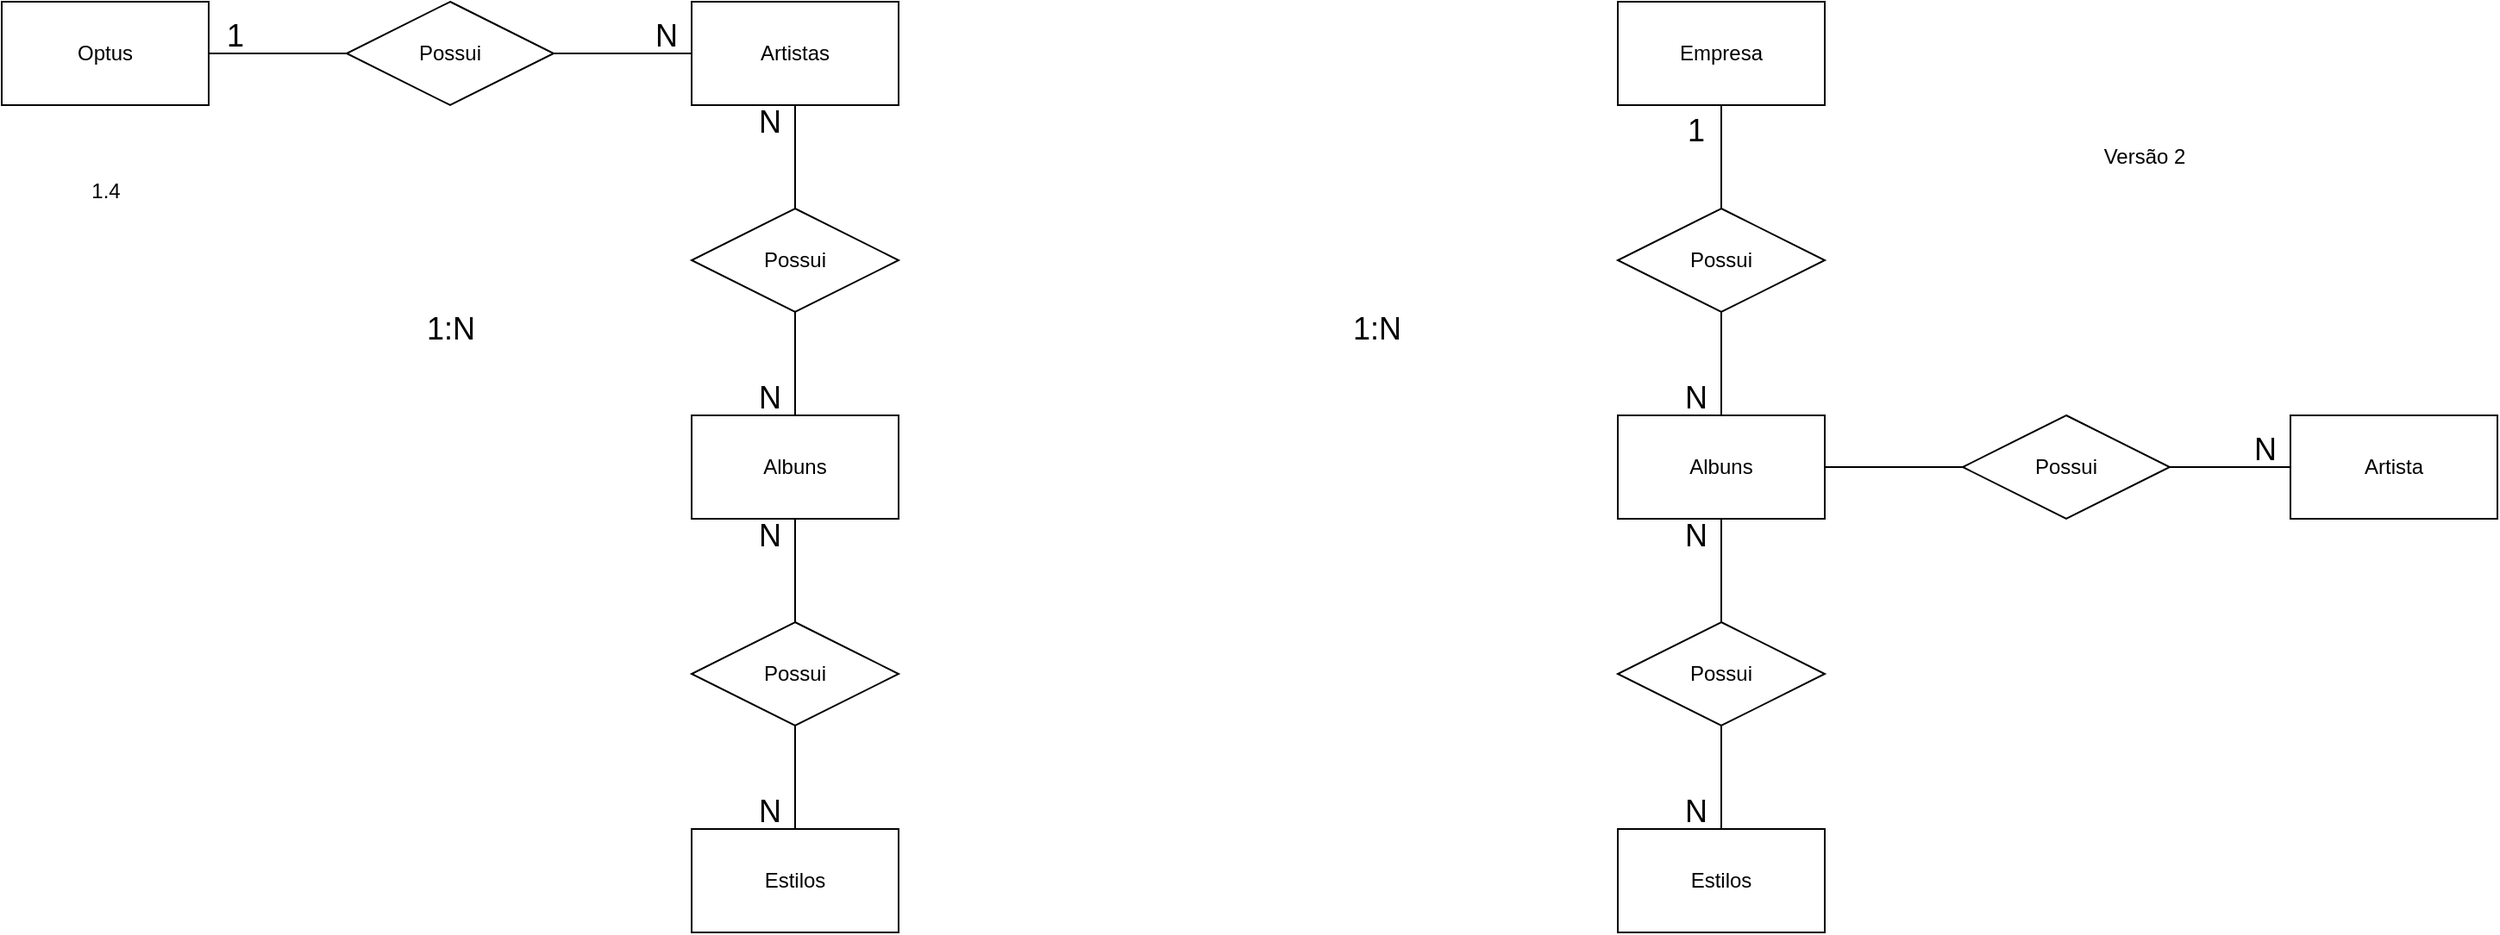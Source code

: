 <mxfile version="14.6.13" type="device" pages="2"><diagram id="aoxY6T6v7FClo7zHJSgd" name="Conceitual"><mxGraphModel dx="1420" dy="-1515" grid="1" gridSize="10" guides="1" tooltips="1" connect="1" arrows="1" fold="1" page="1" pageScale="1" pageWidth="827" pageHeight="1169" math="0" shadow="0"><root><mxCell id="0"/><mxCell id="1" parent="0"/><mxCell id="Dsx1kpZIKmAoNmwC4SKs-46" value="1.4" style="text;html=1;align=center;verticalAlign=middle;resizable=0;points=[];autosize=1;strokeColor=none;" parent="1" vertex="1"><mxGeometry x="125" y="2460" width="30" height="20" as="geometry"/></mxCell><mxCell id="4nUPHDzmGidjFFAOulfS-5" value="" style="edgeStyle=orthogonalEdgeStyle;rounded=0;orthogonalLoop=1;jettySize=auto;html=1;endArrow=none;endFill=0;" parent="1" source="4nUPHDzmGidjFFAOulfS-1" target="4nUPHDzmGidjFFAOulfS-3" edge="1"><mxGeometry relative="1" as="geometry"/></mxCell><mxCell id="4nUPHDzmGidjFFAOulfS-1" value="Optus" style="rounded=0;whiteSpace=wrap;html=1;" parent="1" vertex="1"><mxGeometry x="80" y="2360" width="120" height="60" as="geometry"/></mxCell><mxCell id="4nUPHDzmGidjFFAOulfS-6" value="" style="edgeStyle=orthogonalEdgeStyle;rounded=0;orthogonalLoop=1;jettySize=auto;html=1;endArrow=none;endFill=0;" parent="1" source="4nUPHDzmGidjFFAOulfS-3" target="4nUPHDzmGidjFFAOulfS-4" edge="1"><mxGeometry relative="1" as="geometry"/></mxCell><mxCell id="4nUPHDzmGidjFFAOulfS-3" value="Possui" style="shape=rhombus;perimeter=rhombusPerimeter;whiteSpace=wrap;html=1;align=center;" parent="1" vertex="1"><mxGeometry x="280" y="2360" width="120" height="60" as="geometry"/></mxCell><mxCell id="4nUPHDzmGidjFFAOulfS-4" value="Artistas" style="rounded=0;whiteSpace=wrap;html=1;" parent="1" vertex="1"><mxGeometry x="480" y="2360" width="120" height="60" as="geometry"/></mxCell><mxCell id="4nUPHDzmGidjFFAOulfS-9" value="" style="edgeStyle=orthogonalEdgeStyle;rounded=0;orthogonalLoop=1;jettySize=auto;html=1;endArrow=none;endFill=0;" parent="1" source="4nUPHDzmGidjFFAOulfS-7" target="4nUPHDzmGidjFFAOulfS-4" edge="1"><mxGeometry relative="1" as="geometry"/></mxCell><mxCell id="4nUPHDzmGidjFFAOulfS-10" value="" style="edgeStyle=orthogonalEdgeStyle;rounded=0;orthogonalLoop=1;jettySize=auto;html=1;endArrow=none;endFill=0;" parent="1" source="4nUPHDzmGidjFFAOulfS-7" target="4nUPHDzmGidjFFAOulfS-8" edge="1"><mxGeometry relative="1" as="geometry"/></mxCell><mxCell id="4nUPHDzmGidjFFAOulfS-7" value="Possui" style="shape=rhombus;perimeter=rhombusPerimeter;whiteSpace=wrap;html=1;align=center;" parent="1" vertex="1"><mxGeometry x="480" y="2480" width="120" height="60" as="geometry"/></mxCell><mxCell id="4nUPHDzmGidjFFAOulfS-8" value="Albuns" style="rounded=0;whiteSpace=wrap;html=1;" parent="1" vertex="1"><mxGeometry x="480" y="2600" width="120" height="60" as="geometry"/></mxCell><mxCell id="4nUPHDzmGidjFFAOulfS-14" value="" style="edgeStyle=orthogonalEdgeStyle;rounded=0;orthogonalLoop=1;jettySize=auto;html=1;endArrow=none;endFill=0;" parent="1" source="4nUPHDzmGidjFFAOulfS-11" target="4nUPHDzmGidjFFAOulfS-12" edge="1"><mxGeometry relative="1" as="geometry"/></mxCell><mxCell id="4nUPHDzmGidjFFAOulfS-11" value="Estilos" style="rounded=0;whiteSpace=wrap;html=1;" parent="1" vertex="1"><mxGeometry x="480" y="2840" width="120" height="60" as="geometry"/></mxCell><mxCell id="4nUPHDzmGidjFFAOulfS-13" value="" style="edgeStyle=orthogonalEdgeStyle;rounded=0;orthogonalLoop=1;jettySize=auto;html=1;endArrow=none;endFill=0;" parent="1" source="4nUPHDzmGidjFFAOulfS-12" target="4nUPHDzmGidjFFAOulfS-8" edge="1"><mxGeometry relative="1" as="geometry"/></mxCell><mxCell id="4nUPHDzmGidjFFAOulfS-12" value="Possui" style="shape=rhombus;perimeter=rhombusPerimeter;whiteSpace=wrap;html=1;align=center;" parent="1" vertex="1"><mxGeometry x="480" y="2720" width="120" height="60" as="geometry"/></mxCell><mxCell id="4nUPHDzmGidjFFAOulfS-16" value="&lt;font style=&quot;font-size: 18px&quot;&gt;1&lt;/font&gt;" style="text;html=1;align=center;verticalAlign=middle;resizable=0;points=[];autosize=1;strokeColor=none;" parent="1" vertex="1"><mxGeometry x="200" y="2370" width="30" height="20" as="geometry"/></mxCell><mxCell id="4nUPHDzmGidjFFAOulfS-17" value="&lt;font style=&quot;font-size: 18px&quot;&gt;N&lt;/font&gt;" style="text;html=1;align=center;verticalAlign=middle;resizable=0;points=[];autosize=1;strokeColor=none;" parent="1" vertex="1"><mxGeometry x="450" y="2370" width="30" height="20" as="geometry"/></mxCell><mxCell id="4nUPHDzmGidjFFAOulfS-18" value="&lt;font style=&quot;font-size: 18px&quot;&gt;N&lt;/font&gt;" style="text;html=1;align=center;verticalAlign=middle;resizable=0;points=[];autosize=1;strokeColor=none;" parent="1" vertex="1"><mxGeometry x="510" y="2420" width="30" height="20" as="geometry"/></mxCell><mxCell id="4nUPHDzmGidjFFAOulfS-19" value="&lt;font style=&quot;font-size: 18px&quot;&gt;N&lt;/font&gt;" style="text;html=1;align=center;verticalAlign=middle;resizable=0;points=[];autosize=1;strokeColor=none;" parent="1" vertex="1"><mxGeometry x="510" y="2580" width="30" height="20" as="geometry"/></mxCell><mxCell id="4nUPHDzmGidjFFAOulfS-20" value="&lt;font style=&quot;font-size: 18px&quot;&gt;N&lt;/font&gt;" style="text;html=1;align=center;verticalAlign=middle;resizable=0;points=[];autosize=1;strokeColor=none;" parent="1" vertex="1"><mxGeometry x="510" y="2820" width="30" height="20" as="geometry"/></mxCell><mxCell id="4nUPHDzmGidjFFAOulfS-21" value="&lt;font style=&quot;font-size: 18px&quot;&gt;1:N&lt;/font&gt;" style="text;html=1;align=center;verticalAlign=middle;resizable=0;points=[];autosize=1;strokeColor=none;" parent="1" vertex="1"><mxGeometry x="320" y="2540" width="40" height="20" as="geometry"/></mxCell><mxCell id="4nUPHDzmGidjFFAOulfS-22" value="&lt;font style=&quot;font-size: 18px&quot;&gt;N&lt;/font&gt;" style="text;html=1;align=center;verticalAlign=middle;resizable=0;points=[];autosize=1;strokeColor=none;" parent="1" vertex="1"><mxGeometry x="510" y="2660" width="30" height="20" as="geometry"/></mxCell><mxCell id="aPQQmklhQPPMeDaNALtT-6" value="Empresa" style="rounded=0;whiteSpace=wrap;html=1;" parent="1" vertex="1"><mxGeometry x="1017" y="2360" width="120" height="60" as="geometry"/></mxCell><mxCell id="aPQQmklhQPPMeDaNALtT-7" value="" style="edgeStyle=orthogonalEdgeStyle;rounded=0;orthogonalLoop=1;jettySize=auto;html=1;endArrow=none;endFill=0;" parent="1" source="aPQQmklhQPPMeDaNALtT-9" target="aPQQmklhQPPMeDaNALtT-6" edge="1"><mxGeometry relative="1" as="geometry"/></mxCell><mxCell id="aPQQmklhQPPMeDaNALtT-8" value="" style="edgeStyle=orthogonalEdgeStyle;rounded=0;orthogonalLoop=1;jettySize=auto;html=1;endArrow=none;endFill=0;" parent="1" source="aPQQmklhQPPMeDaNALtT-9" target="aPQQmklhQPPMeDaNALtT-10" edge="1"><mxGeometry relative="1" as="geometry"/></mxCell><mxCell id="aPQQmklhQPPMeDaNALtT-9" value="Possui" style="shape=rhombus;perimeter=rhombusPerimeter;whiteSpace=wrap;html=1;align=center;" parent="1" vertex="1"><mxGeometry x="1017" y="2480" width="120" height="60" as="geometry"/></mxCell><mxCell id="aPQQmklhQPPMeDaNALtT-26" value="" style="edgeStyle=orthogonalEdgeStyle;rounded=0;orthogonalLoop=1;jettySize=auto;html=1;endArrow=none;endFill=0;" parent="1" source="aPQQmklhQPPMeDaNALtT-10" target="aPQQmklhQPPMeDaNALtT-25" edge="1"><mxGeometry relative="1" as="geometry"/></mxCell><mxCell id="aPQQmklhQPPMeDaNALtT-10" value="Albuns" style="rounded=0;whiteSpace=wrap;html=1;" parent="1" vertex="1"><mxGeometry x="1017" y="2600" width="120" height="60" as="geometry"/></mxCell><mxCell id="aPQQmklhQPPMeDaNALtT-11" value="" style="edgeStyle=orthogonalEdgeStyle;rounded=0;orthogonalLoop=1;jettySize=auto;html=1;endArrow=none;endFill=0;" parent="1" source="aPQQmklhQPPMeDaNALtT-12" target="aPQQmklhQPPMeDaNALtT-14" edge="1"><mxGeometry relative="1" as="geometry"/></mxCell><mxCell id="aPQQmklhQPPMeDaNALtT-12" value="Estilos" style="rounded=0;whiteSpace=wrap;html=1;" parent="1" vertex="1"><mxGeometry x="1017" y="2840" width="120" height="60" as="geometry"/></mxCell><mxCell id="aPQQmklhQPPMeDaNALtT-13" value="" style="edgeStyle=orthogonalEdgeStyle;rounded=0;orthogonalLoop=1;jettySize=auto;html=1;endArrow=none;endFill=0;" parent="1" source="aPQQmklhQPPMeDaNALtT-14" target="aPQQmklhQPPMeDaNALtT-10" edge="1"><mxGeometry relative="1" as="geometry"/></mxCell><mxCell id="aPQQmklhQPPMeDaNALtT-14" value="Possui" style="shape=rhombus;perimeter=rhombusPerimeter;whiteSpace=wrap;html=1;align=center;" parent="1" vertex="1"><mxGeometry x="1017" y="2720" width="120" height="60" as="geometry"/></mxCell><mxCell id="aPQQmklhQPPMeDaNALtT-18" value="&lt;font style=&quot;font-size: 18px&quot;&gt;1&lt;/font&gt;" style="text;html=1;align=center;verticalAlign=middle;resizable=0;points=[];autosize=1;strokeColor=none;" parent="1" vertex="1"><mxGeometry x="1047" y="2425" width="30" height="20" as="geometry"/></mxCell><mxCell id="aPQQmklhQPPMeDaNALtT-19" value="&lt;font style=&quot;font-size: 18px&quot;&gt;N&lt;/font&gt;" style="text;html=1;align=center;verticalAlign=middle;resizable=0;points=[];autosize=1;strokeColor=none;" parent="1" vertex="1"><mxGeometry x="1047" y="2580" width="30" height="20" as="geometry"/></mxCell><mxCell id="aPQQmklhQPPMeDaNALtT-20" value="&lt;font style=&quot;font-size: 18px&quot;&gt;N&lt;/font&gt;" style="text;html=1;align=center;verticalAlign=middle;resizable=0;points=[];autosize=1;strokeColor=none;" parent="1" vertex="1"><mxGeometry x="1047" y="2820" width="30" height="20" as="geometry"/></mxCell><mxCell id="aPQQmklhQPPMeDaNALtT-21" value="&lt;font style=&quot;font-size: 18px&quot;&gt;1:N&lt;/font&gt;" style="text;html=1;align=center;verticalAlign=middle;resizable=0;points=[];autosize=1;strokeColor=none;" parent="1" vertex="1"><mxGeometry x="857" y="2540" width="40" height="20" as="geometry"/></mxCell><mxCell id="aPQQmklhQPPMeDaNALtT-22" value="&lt;font style=&quot;font-size: 18px&quot;&gt;N&lt;/font&gt;" style="text;html=1;align=center;verticalAlign=middle;resizable=0;points=[];autosize=1;strokeColor=none;" parent="1" vertex="1"><mxGeometry x="1047" y="2660" width="30" height="20" as="geometry"/></mxCell><mxCell id="aPQQmklhQPPMeDaNALtT-27" value="" style="edgeStyle=orthogonalEdgeStyle;rounded=0;orthogonalLoop=1;jettySize=auto;html=1;endArrow=none;endFill=0;" parent="1" source="aPQQmklhQPPMeDaNALtT-24" target="aPQQmklhQPPMeDaNALtT-25" edge="1"><mxGeometry relative="1" as="geometry"/></mxCell><mxCell id="aPQQmklhQPPMeDaNALtT-24" value="Artista" style="rounded=0;whiteSpace=wrap;html=1;" parent="1" vertex="1"><mxGeometry x="1407" y="2600" width="120" height="60" as="geometry"/></mxCell><mxCell id="aPQQmklhQPPMeDaNALtT-25" value="Possui" style="shape=rhombus;perimeter=rhombusPerimeter;whiteSpace=wrap;html=1;align=center;" parent="1" vertex="1"><mxGeometry x="1217" y="2600" width="120" height="60" as="geometry"/></mxCell><mxCell id="aPQQmklhQPPMeDaNALtT-28" value="&lt;font style=&quot;font-size: 18px&quot;&gt;N&lt;/font&gt;" style="text;html=1;align=center;verticalAlign=middle;resizable=0;points=[];autosize=1;strokeColor=none;" parent="1" vertex="1"><mxGeometry x="1377" y="2610" width="30" height="20" as="geometry"/></mxCell><mxCell id="aPQQmklhQPPMeDaNALtT-30" value="Versão 2" style="text;html=1;align=center;verticalAlign=middle;resizable=0;points=[];autosize=1;strokeColor=none;" parent="1" vertex="1"><mxGeometry x="1292" y="2440" width="60" height="20" as="geometry"/></mxCell></root></mxGraphModel></diagram><diagram id="x3O4G6FeQ5TYVTrxxD1Z" name="Lógico"><mxGraphModel dx="852" dy="1663" grid="1" gridSize="10" guides="1" tooltips="1" connect="1" arrows="1" fold="1" page="1" pageScale="1" pageWidth="827" pageHeight="1169" math="0" shadow="0"><root><mxCell id="DnKo9NMuYKY7SdcSMan_-0"/><mxCell id="DnKo9NMuYKY7SdcSMan_-1" parent="DnKo9NMuYKY7SdcSMan_-0"/><mxCell id="0cjSrXVE-SOrIVVgP5ks-0" value="Optus" style="shape=table;startSize=30;container=1;collapsible=1;childLayout=tableLayout;fixedRows=1;rowLines=0;fontStyle=1;align=center;resizeLast=1;" parent="DnKo9NMuYKY7SdcSMan_-1" vertex="1"><mxGeometry x="30" y="-1090" width="180" height="100" as="geometry"/></mxCell><mxCell id="0cjSrXVE-SOrIVVgP5ks-1" value="" style="shape=partialRectangle;collapsible=0;dropTarget=0;pointerEvents=0;fillColor=none;top=0;left=0;bottom=1;right=0;points=[[0,0.5],[1,0.5]];portConstraint=eastwest;" parent="0cjSrXVE-SOrIVVgP5ks-0" vertex="1"><mxGeometry y="30" width="180" height="30" as="geometry"/></mxCell><mxCell id="0cjSrXVE-SOrIVVgP5ks-2" value="PK" style="shape=partialRectangle;connectable=0;fillColor=none;top=0;left=0;bottom=0;right=0;fontStyle=1;overflow=hidden;" parent="0cjSrXVE-SOrIVVgP5ks-1" vertex="1"><mxGeometry width="30" height="30" as="geometry"/></mxCell><mxCell id="0cjSrXVE-SOrIVVgP5ks-3" value="IDoptus" style="shape=partialRectangle;connectable=0;fillColor=none;top=0;left=0;bottom=0;right=0;align=left;spacingLeft=6;fontStyle=5;overflow=hidden;" parent="0cjSrXVE-SOrIVVgP5ks-1" vertex="1"><mxGeometry x="30" width="150" height="30" as="geometry"/></mxCell><mxCell id="0cjSrXVE-SOrIVVgP5ks-4" value="" style="shape=partialRectangle;collapsible=0;dropTarget=0;pointerEvents=0;fillColor=none;top=0;left=0;bottom=0;right=0;points=[[0,0.5],[1,0.5]];portConstraint=eastwest;" parent="0cjSrXVE-SOrIVVgP5ks-0" vertex="1"><mxGeometry y="60" width="180" height="30" as="geometry"/></mxCell><mxCell id="0cjSrXVE-SOrIVVgP5ks-5" value="" style="shape=partialRectangle;connectable=0;fillColor=none;top=0;left=0;bottom=0;right=0;editable=1;overflow=hidden;" parent="0cjSrXVE-SOrIVVgP5ks-4" vertex="1"><mxGeometry width="30" height="30" as="geometry"/></mxCell><mxCell id="0cjSrXVE-SOrIVVgP5ks-6" value="Endereço" style="shape=partialRectangle;connectable=0;fillColor=none;top=0;left=0;bottom=0;right=0;align=left;spacingLeft=6;overflow=hidden;" parent="0cjSrXVE-SOrIVVgP5ks-4" vertex="1"><mxGeometry x="30" width="150" height="30" as="geometry"/></mxCell><mxCell id="lwDlQQAOZ3HhdT8Ph9wN-0" value="Artistas" style="shape=table;startSize=30;container=1;collapsible=1;childLayout=tableLayout;fixedRows=1;rowLines=0;fontStyle=1;align=center;resizeLast=1;" parent="DnKo9NMuYKY7SdcSMan_-1" vertex="1"><mxGeometry x="240" y="-1120" width="180" height="160" as="geometry"/></mxCell><mxCell id="lwDlQQAOZ3HhdT8Ph9wN-1" value="" style="shape=partialRectangle;collapsible=0;dropTarget=0;pointerEvents=0;fillColor=none;top=0;left=0;bottom=0;right=0;points=[[0,0.5],[1,0.5]];portConstraint=eastwest;" parent="lwDlQQAOZ3HhdT8Ph9wN-0" vertex="1"><mxGeometry y="30" width="180" height="30" as="geometry"/></mxCell><mxCell id="lwDlQQAOZ3HhdT8Ph9wN-2" value="PK" style="shape=partialRectangle;connectable=0;fillColor=none;top=0;left=0;bottom=0;right=0;fontStyle=1;overflow=hidden;" parent="lwDlQQAOZ3HhdT8Ph9wN-1" vertex="1"><mxGeometry width="60" height="30" as="geometry"/></mxCell><mxCell id="lwDlQQAOZ3HhdT8Ph9wN-3" value="IDartistas" style="shape=partialRectangle;connectable=0;fillColor=none;top=0;left=0;bottom=0;right=0;align=left;spacingLeft=6;fontStyle=5;overflow=hidden;" parent="lwDlQQAOZ3HhdT8Ph9wN-1" vertex="1"><mxGeometry x="60" width="120" height="30" as="geometry"/></mxCell><mxCell id="lwDlQQAOZ3HhdT8Ph9wN-4" value="" style="shape=partialRectangle;collapsible=0;dropTarget=0;pointerEvents=0;fillColor=none;top=0;left=0;bottom=1;right=0;points=[[0,0.5],[1,0.5]];portConstraint=eastwest;" parent="lwDlQQAOZ3HhdT8Ph9wN-0" vertex="1"><mxGeometry y="60" width="180" height="30" as="geometry"/></mxCell><mxCell id="lwDlQQAOZ3HhdT8Ph9wN-5" value="FK" style="shape=partialRectangle;connectable=0;fillColor=none;top=0;left=0;bottom=0;right=0;fontStyle=1;overflow=hidden;" parent="lwDlQQAOZ3HhdT8Ph9wN-4" vertex="1"><mxGeometry width="60" height="30" as="geometry"/></mxCell><mxCell id="lwDlQQAOZ3HhdT8Ph9wN-6" value="IDoptus" style="shape=partialRectangle;connectable=0;fillColor=none;top=0;left=0;bottom=0;right=0;align=left;spacingLeft=6;fontStyle=5;overflow=hidden;" parent="lwDlQQAOZ3HhdT8Ph9wN-4" vertex="1"><mxGeometry x="60" width="120" height="30" as="geometry"/></mxCell><mxCell id="7iAaHPpMUjTJkHqgtAfB-0" value="" style="shape=partialRectangle;collapsible=0;dropTarget=0;pointerEvents=0;fillColor=none;top=0;left=0;bottom=1;right=0;points=[[0,0.5],[1,0.5]];portConstraint=eastwest;" parent="lwDlQQAOZ3HhdT8Ph9wN-0" vertex="1"><mxGeometry y="90" width="180" height="30" as="geometry"/></mxCell><mxCell id="7iAaHPpMUjTJkHqgtAfB-1" value="FK" style="shape=partialRectangle;connectable=0;fillColor=none;top=0;left=0;bottom=0;right=0;fontStyle=1;overflow=hidden;" parent="7iAaHPpMUjTJkHqgtAfB-0" vertex="1"><mxGeometry width="60" height="30" as="geometry"/></mxCell><mxCell id="7iAaHPpMUjTJkHqgtAfB-2" value="IDalbuns" style="shape=partialRectangle;connectable=0;fillColor=none;top=0;left=0;bottom=0;right=0;align=left;spacingLeft=6;fontStyle=5;overflow=hidden;" parent="7iAaHPpMUjTJkHqgtAfB-0" vertex="1"><mxGeometry x="60" width="120" height="30" as="geometry"/></mxCell><mxCell id="lwDlQQAOZ3HhdT8Ph9wN-7" value="" style="shape=partialRectangle;collapsible=0;dropTarget=0;pointerEvents=0;fillColor=none;top=0;left=0;bottom=0;right=0;points=[[0,0.5],[1,0.5]];portConstraint=eastwest;" parent="lwDlQQAOZ3HhdT8Ph9wN-0" vertex="1"><mxGeometry y="120" width="180" height="30" as="geometry"/></mxCell><mxCell id="lwDlQQAOZ3HhdT8Ph9wN-8" value="" style="shape=partialRectangle;connectable=0;fillColor=none;top=0;left=0;bottom=0;right=0;editable=1;overflow=hidden;" parent="lwDlQQAOZ3HhdT8Ph9wN-7" vertex="1"><mxGeometry width="60" height="30" as="geometry"/></mxCell><mxCell id="lwDlQQAOZ3HhdT8Ph9wN-9" value="Nome dos artistas" style="shape=partialRectangle;connectable=0;fillColor=none;top=0;left=0;bottom=0;right=0;align=left;spacingLeft=6;overflow=hidden;" parent="lwDlQQAOZ3HhdT8Ph9wN-7" vertex="1"><mxGeometry x="60" width="120" height="30" as="geometry"/></mxCell><mxCell id="zh7ZfAMomdQVcAiVV8Gg-0" value="Albuns" style="shape=table;startSize=30;container=1;collapsible=1;childLayout=tableLayout;fixedRows=1;rowLines=0;fontStyle=1;align=center;resizeLast=1;" parent="DnKo9NMuYKY7SdcSMan_-1" vertex="1"><mxGeometry x="470" y="-1120" width="200" height="310" as="geometry"/></mxCell><mxCell id="zh7ZfAMomdQVcAiVV8Gg-1" value="" style="shape=partialRectangle;collapsible=0;dropTarget=0;pointerEvents=0;fillColor=none;top=0;left=0;bottom=0;right=0;points=[[0,0.5],[1,0.5]];portConstraint=eastwest;" parent="zh7ZfAMomdQVcAiVV8Gg-0" vertex="1"><mxGeometry y="30" width="200" height="30" as="geometry"/></mxCell><mxCell id="zh7ZfAMomdQVcAiVV8Gg-2" value="PK" style="shape=partialRectangle;connectable=0;fillColor=none;top=0;left=0;bottom=0;right=0;fontStyle=1;overflow=hidden;" parent="zh7ZfAMomdQVcAiVV8Gg-1" vertex="1"><mxGeometry width="60" height="30" as="geometry"/></mxCell><mxCell id="zh7ZfAMomdQVcAiVV8Gg-3" value="IDalbuns" style="shape=partialRectangle;connectable=0;fillColor=none;top=0;left=0;bottom=0;right=0;align=left;spacingLeft=6;fontStyle=5;overflow=hidden;" parent="zh7ZfAMomdQVcAiVV8Gg-1" vertex="1"><mxGeometry x="60" width="140" height="30" as="geometry"/></mxCell><mxCell id="zh7ZfAMomdQVcAiVV8Gg-4" value="" style="shape=partialRectangle;collapsible=0;dropTarget=0;pointerEvents=0;fillColor=none;top=0;left=0;bottom=1;right=0;points=[[0,0.5],[1,0.5]];portConstraint=eastwest;" parent="zh7ZfAMomdQVcAiVV8Gg-0" vertex="1"><mxGeometry y="60" width="200" height="30" as="geometry"/></mxCell><mxCell id="zh7ZfAMomdQVcAiVV8Gg-5" value="FK" style="shape=partialRectangle;connectable=0;fillColor=none;top=0;left=0;bottom=0;right=0;fontStyle=1;overflow=hidden;" parent="zh7ZfAMomdQVcAiVV8Gg-4" vertex="1"><mxGeometry width="60" height="30" as="geometry"/></mxCell><mxCell id="zh7ZfAMomdQVcAiVV8Gg-6" value="IDestilos" style="shape=partialRectangle;connectable=0;fillColor=none;top=0;left=0;bottom=0;right=0;align=left;spacingLeft=6;fontStyle=5;overflow=hidden;" parent="zh7ZfAMomdQVcAiVV8Gg-4" vertex="1"><mxGeometry x="60" width="140" height="30" as="geometry"/></mxCell><mxCell id="zh7ZfAMomdQVcAiVV8Gg-7" value="" style="shape=partialRectangle;collapsible=0;dropTarget=0;pointerEvents=0;fillColor=none;top=0;left=0;bottom=0;right=0;points=[[0,0.5],[1,0.5]];portConstraint=eastwest;" parent="zh7ZfAMomdQVcAiVV8Gg-0" vertex="1"><mxGeometry y="90" width="200" height="30" as="geometry"/></mxCell><mxCell id="zh7ZfAMomdQVcAiVV8Gg-8" value="" style="shape=partialRectangle;connectable=0;fillColor=none;top=0;left=0;bottom=0;right=0;editable=1;overflow=hidden;" parent="zh7ZfAMomdQVcAiVV8Gg-7" vertex="1"><mxGeometry width="60" height="30" as="geometry"/></mxCell><mxCell id="zh7ZfAMomdQVcAiVV8Gg-9" value="Titulo" style="shape=partialRectangle;connectable=0;fillColor=none;top=0;left=0;bottom=0;right=0;align=left;spacingLeft=6;overflow=hidden;" parent="zh7ZfAMomdQVcAiVV8Gg-7" vertex="1"><mxGeometry x="60" width="140" height="30" as="geometry"/></mxCell><mxCell id="zh7ZfAMomdQVcAiVV8Gg-10" value="" style="shape=partialRectangle;collapsible=0;dropTarget=0;pointerEvents=0;fillColor=none;top=0;left=0;bottom=0;right=0;points=[[0,0.5],[1,0.5]];portConstraint=eastwest;" parent="zh7ZfAMomdQVcAiVV8Gg-0" vertex="1"><mxGeometry y="120" width="200" height="30" as="geometry"/></mxCell><mxCell id="zh7ZfAMomdQVcAiVV8Gg-11" value="" style="shape=partialRectangle;connectable=0;fillColor=none;top=0;left=0;bottom=0;right=0;editable=1;overflow=hidden;" parent="zh7ZfAMomdQVcAiVV8Gg-10" vertex="1"><mxGeometry width="60" height="30" as="geometry"/></mxCell><mxCell id="zh7ZfAMomdQVcAiVV8Gg-12" value="Data de lançamento" style="shape=partialRectangle;connectable=0;fillColor=none;top=0;left=0;bottom=0;right=0;align=left;spacingLeft=6;overflow=hidden;" parent="zh7ZfAMomdQVcAiVV8Gg-10" vertex="1"><mxGeometry x="60" width="140" height="30" as="geometry"/></mxCell><mxCell id="PvA01kkSE33tQbrx7WLz-0" value="" style="shape=partialRectangle;collapsible=0;dropTarget=0;pointerEvents=0;fillColor=none;top=0;left=0;bottom=0;right=0;points=[[0,0.5],[1,0.5]];portConstraint=eastwest;" parent="zh7ZfAMomdQVcAiVV8Gg-0" vertex="1"><mxGeometry y="150" width="200" height="30" as="geometry"/></mxCell><mxCell id="PvA01kkSE33tQbrx7WLz-1" value="" style="shape=partialRectangle;connectable=0;fillColor=none;top=0;left=0;bottom=0;right=0;editable=1;overflow=hidden;" parent="PvA01kkSE33tQbrx7WLz-0" vertex="1"><mxGeometry width="60" height="30" as="geometry"/></mxCell><mxCell id="PvA01kkSE33tQbrx7WLz-2" value="Localização" style="shape=partialRectangle;connectable=0;fillColor=none;top=0;left=0;bottom=0;right=0;align=left;spacingLeft=6;overflow=hidden;" parent="PvA01kkSE33tQbrx7WLz-0" vertex="1"><mxGeometry x="60" width="140" height="30" as="geometry"/></mxCell><mxCell id="PvA01kkSE33tQbrx7WLz-3" value="" style="shape=partialRectangle;collapsible=0;dropTarget=0;pointerEvents=0;fillColor=none;top=0;left=0;bottom=0;right=0;points=[[0,0.5],[1,0.5]];portConstraint=eastwest;" parent="zh7ZfAMomdQVcAiVV8Gg-0" vertex="1"><mxGeometry y="180" width="200" height="30" as="geometry"/></mxCell><mxCell id="PvA01kkSE33tQbrx7WLz-4" value="" style="shape=partialRectangle;connectable=0;fillColor=none;top=0;left=0;bottom=0;right=0;editable=1;overflow=hidden;" parent="PvA01kkSE33tQbrx7WLz-3" vertex="1"><mxGeometry width="60" height="30" as="geometry"/></mxCell><mxCell id="PvA01kkSE33tQbrx7WLz-5" value="Quantidade de minutos" style="shape=partialRectangle;connectable=0;fillColor=none;top=0;left=0;bottom=0;right=0;align=left;spacingLeft=6;overflow=hidden;" parent="PvA01kkSE33tQbrx7WLz-3" vertex="1"><mxGeometry x="60" width="140" height="30" as="geometry"/></mxCell><mxCell id="0wJhTn4abUaygb00ikhk-19" value="" style="shape=partialRectangle;collapsible=0;dropTarget=0;pointerEvents=0;fillColor=none;top=0;left=0;bottom=0;right=0;points=[[0,0.5],[1,0.5]];portConstraint=eastwest;" parent="zh7ZfAMomdQVcAiVV8Gg-0" vertex="1"><mxGeometry y="210" width="200" height="30" as="geometry"/></mxCell><mxCell id="0wJhTn4abUaygb00ikhk-20" value="" style="shape=partialRectangle;connectable=0;fillColor=none;top=0;left=0;bottom=0;right=0;editable=1;overflow=hidden;" parent="0wJhTn4abUaygb00ikhk-19" vertex="1"><mxGeometry width="60" height="30" as="geometry"/></mxCell><mxCell id="0wJhTn4abUaygb00ikhk-21" value="Visualização" style="shape=partialRectangle;connectable=0;fillColor=none;top=0;left=0;bottom=0;right=0;align=left;spacingLeft=6;overflow=hidden;" parent="0wJhTn4abUaygb00ikhk-19" vertex="1"><mxGeometry x="60" width="140" height="30" as="geometry"/></mxCell><mxCell id="0wJhTn4abUaygb00ikhk-22" value="" style="shape=partialRectangle;collapsible=0;dropTarget=0;pointerEvents=0;fillColor=none;top=0;left=0;bottom=0;right=0;points=[[0,0.5],[1,0.5]];portConstraint=eastwest;" parent="zh7ZfAMomdQVcAiVV8Gg-0" vertex="1"><mxGeometry y="240" width="200" height="30" as="geometry"/></mxCell><mxCell id="0wJhTn4abUaygb00ikhk-23" value="" style="shape=partialRectangle;connectable=0;fillColor=none;top=0;left=0;bottom=0;right=0;editable=1;overflow=hidden;" parent="0wJhTn4abUaygb00ikhk-22" vertex="1"><mxGeometry width="60" height="30" as="geometry"/></mxCell><mxCell id="0wJhTn4abUaygb00ikhk-24" value="Autor" style="shape=partialRectangle;connectable=0;fillColor=none;top=0;left=0;bottom=0;right=0;align=left;spacingLeft=6;overflow=hidden;" parent="0wJhTn4abUaygb00ikhk-22" vertex="1"><mxGeometry x="60" width="140" height="30" as="geometry"/></mxCell><mxCell id="0wJhTn4abUaygb00ikhk-25" value="" style="shape=partialRectangle;collapsible=0;dropTarget=0;pointerEvents=0;fillColor=none;top=0;left=0;bottom=0;right=0;points=[[0,0.5],[1,0.5]];portConstraint=eastwest;" parent="zh7ZfAMomdQVcAiVV8Gg-0" vertex="1"><mxGeometry y="270" width="200" height="30" as="geometry"/></mxCell><mxCell id="0wJhTn4abUaygb00ikhk-26" value="" style="shape=partialRectangle;connectable=0;fillColor=none;top=0;left=0;bottom=0;right=0;editable=1;overflow=hidden;" parent="0wJhTn4abUaygb00ikhk-25" vertex="1"><mxGeometry width="60" height="30" as="geometry"/></mxCell><mxCell id="0wJhTn4abUaygb00ikhk-27" value="Estilos" style="shape=partialRectangle;connectable=0;fillColor=none;top=0;left=0;bottom=0;right=0;align=left;spacingLeft=6;overflow=hidden;" parent="0wJhTn4abUaygb00ikhk-25" vertex="1"><mxGeometry x="60" width="140" height="30" as="geometry"/></mxCell><mxCell id="JmzAmBs5xO84dd4fwQB3-0" value="Estilos" style="shape=table;startSize=30;container=1;collapsible=1;childLayout=tableLayout;fixedRows=1;rowLines=0;fontStyle=1;align=center;resizeLast=1;" parent="DnKo9NMuYKY7SdcSMan_-1" vertex="1"><mxGeometry x="720" y="-1090" width="180" height="100" as="geometry"/></mxCell><mxCell id="JmzAmBs5xO84dd4fwQB3-1" value="" style="shape=partialRectangle;collapsible=0;dropTarget=0;pointerEvents=0;fillColor=none;top=0;left=0;bottom=1;right=0;points=[[0,0.5],[1,0.5]];portConstraint=eastwest;" parent="JmzAmBs5xO84dd4fwQB3-0" vertex="1"><mxGeometry y="30" width="180" height="30" as="geometry"/></mxCell><mxCell id="JmzAmBs5xO84dd4fwQB3-2" value="PK" style="shape=partialRectangle;connectable=0;fillColor=none;top=0;left=0;bottom=0;right=0;fontStyle=1;overflow=hidden;" parent="JmzAmBs5xO84dd4fwQB3-1" vertex="1"><mxGeometry width="30" height="30" as="geometry"/></mxCell><mxCell id="JmzAmBs5xO84dd4fwQB3-3" value="IDestilos" style="shape=partialRectangle;connectable=0;fillColor=none;top=0;left=0;bottom=0;right=0;align=left;spacingLeft=6;fontStyle=5;overflow=hidden;" parent="JmzAmBs5xO84dd4fwQB3-1" vertex="1"><mxGeometry x="30" width="150" height="30" as="geometry"/></mxCell><mxCell id="1zV-vnCu-yN3rBCOpIUq-0" value="" style="shape=partialRectangle;collapsible=0;dropTarget=0;pointerEvents=0;fillColor=none;top=0;left=0;bottom=0;right=0;points=[[0,0.5],[1,0.5]];portConstraint=eastwest;" parent="JmzAmBs5xO84dd4fwQB3-0" vertex="1"><mxGeometry y="60" width="180" height="30" as="geometry"/></mxCell><mxCell id="1zV-vnCu-yN3rBCOpIUq-1" value="" style="shape=partialRectangle;connectable=0;fillColor=none;top=0;left=0;bottom=0;right=0;editable=1;overflow=hidden;" parent="1zV-vnCu-yN3rBCOpIUq-0" vertex="1"><mxGeometry width="30" height="30" as="geometry"/></mxCell><mxCell id="1zV-vnCu-yN3rBCOpIUq-2" value="Titulos" style="shape=partialRectangle;connectable=0;fillColor=none;top=0;left=0;bottom=0;right=0;align=left;spacingLeft=6;overflow=hidden;" parent="1zV-vnCu-yN3rBCOpIUq-0" vertex="1"><mxGeometry x="30" width="150" height="30" as="geometry"/></mxCell><mxCell id="TdDnZE955Uqrn_NgbYj6-0" value="" style="edgeStyle=entityRelationEdgeStyle;fontSize=12;html=1;endArrow=ERoneToMany;exitX=1;exitY=0.5;exitDx=0;exitDy=0;" parent="DnKo9NMuYKY7SdcSMan_-1" source="0cjSrXVE-SOrIVVgP5ks-1" target="lwDlQQAOZ3HhdT8Ph9wN-4" edge="1"><mxGeometry width="100" height="100" relative="1" as="geometry"><mxPoint x="600" y="-860" as="sourcePoint"/><mxPoint x="700" y="-960" as="targetPoint"/></mxGeometry></mxCell><mxCell id="3Dd2-TRyyYYSSwazu10f-1" value="" style="edgeStyle=entityRelationEdgeStyle;fontSize=12;html=1;endArrow=ERmany;startArrow=ERmany;exitX=1;exitY=0.5;exitDx=0;exitDy=0;entryX=0;entryY=0.5;entryDx=0;entryDy=0;" parent="DnKo9NMuYKY7SdcSMan_-1" source="lwDlQQAOZ3HhdT8Ph9wN-1" target="zh7ZfAMomdQVcAiVV8Gg-1" edge="1"><mxGeometry width="100" height="100" relative="1" as="geometry"><mxPoint x="530" y="-1060" as="sourcePoint"/><mxPoint x="540" y="-1060" as="targetPoint"/></mxGeometry></mxCell><mxCell id="M8Vd2NSv24TbwYA2lF7E-2" value="" style="edgeStyle=entityRelationEdgeStyle;fontSize=12;html=1;endArrow=ERmany;startArrow=ERmany;entryX=0;entryY=0.5;entryDx=0;entryDy=0;exitX=1;exitY=0.5;exitDx=0;exitDy=0;" parent="DnKo9NMuYKY7SdcSMan_-1" source="zh7ZfAMomdQVcAiVV8Gg-4" target="JmzAmBs5xO84dd4fwQB3-1" edge="1"><mxGeometry width="100" height="100" relative="1" as="geometry"><mxPoint x="460" y="-910" as="sourcePoint"/><mxPoint x="560" y="-1010" as="targetPoint"/></mxGeometry></mxCell><mxCell id="b9id7uZJ80jB4H4o49do-0" value="&lt;font style=&quot;font-size: 18px&quot;&gt;1:N&lt;/font&gt;" style="text;html=1;align=center;verticalAlign=middle;resizable=0;points=[];autosize=1;strokeColor=none;" parent="DnKo9NMuYKY7SdcSMan_-1" vertex="1"><mxGeometry x="40" y="-880" width="40" height="20" as="geometry"/></mxCell><mxCell id="b9id7uZJ80jB4H4o49do-1" value="&lt;font style=&quot;font-size: 18px&quot;&gt;Versão 1&lt;/font&gt;" style="text;html=1;align=center;verticalAlign=middle;resizable=0;points=[];autosize=1;strokeColor=none;" parent="DnKo9NMuYKY7SdcSMan_-1" vertex="1"><mxGeometry x="95" y="-880" width="90" height="20" as="geometry"/></mxCell><mxCell id="ovSiLgjinKx69K6tD8WA-0" value="Empresas" style="shape=table;startSize=30;container=1;collapsible=1;childLayout=tableLayout;fixedRows=1;rowLines=0;fontStyle=1;align=center;resizeLast=1;" parent="DnKo9NMuYKY7SdcSMan_-1" vertex="1"><mxGeometry x="40" y="-610" width="180" height="130" as="geometry"/></mxCell><mxCell id="ovSiLgjinKx69K6tD8WA-1" value="" style="shape=partialRectangle;collapsible=0;dropTarget=0;pointerEvents=0;fillColor=none;top=0;left=0;bottom=1;right=0;points=[[0,0.5],[1,0.5]];portConstraint=eastwest;" parent="ovSiLgjinKx69K6tD8WA-0" vertex="1"><mxGeometry y="30" width="180" height="30" as="geometry"/></mxCell><mxCell id="ovSiLgjinKx69K6tD8WA-2" value="PK" style="shape=partialRectangle;connectable=0;fillColor=none;top=0;left=0;bottom=0;right=0;fontStyle=1;overflow=hidden;" parent="ovSiLgjinKx69K6tD8WA-1" vertex="1"><mxGeometry width="30" height="30" as="geometry"/></mxCell><mxCell id="ovSiLgjinKx69K6tD8WA-3" value="IDempresas" style="shape=partialRectangle;connectable=0;fillColor=none;top=0;left=0;bottom=0;right=0;align=left;spacingLeft=6;fontStyle=5;overflow=hidden;" parent="ovSiLgjinKx69K6tD8WA-1" vertex="1"><mxGeometry x="30" width="150" height="30" as="geometry"/></mxCell><mxCell id="ovSiLgjinKx69K6tD8WA-4" value="" style="shape=partialRectangle;collapsible=0;dropTarget=0;pointerEvents=0;fillColor=none;top=0;left=0;bottom=0;right=0;points=[[0,0.5],[1,0.5]];portConstraint=eastwest;" parent="ovSiLgjinKx69K6tD8WA-0" vertex="1"><mxGeometry y="60" width="180" height="30" as="geometry"/></mxCell><mxCell id="ovSiLgjinKx69K6tD8WA-5" value="" style="shape=partialRectangle;connectable=0;fillColor=none;top=0;left=0;bottom=0;right=0;editable=1;overflow=hidden;" parent="ovSiLgjinKx69K6tD8WA-4" vertex="1"><mxGeometry width="30" height="30" as="geometry"/></mxCell><mxCell id="ovSiLgjinKx69K6tD8WA-6" value="Nome" style="shape=partialRectangle;connectable=0;fillColor=none;top=0;left=0;bottom=0;right=0;align=left;spacingLeft=6;overflow=hidden;" parent="ovSiLgjinKx69K6tD8WA-4" vertex="1"><mxGeometry x="30" width="150" height="30" as="geometry"/></mxCell><mxCell id="ovSiLgjinKx69K6tD8WA-7" value="" style="shape=partialRectangle;collapsible=0;dropTarget=0;pointerEvents=0;fillColor=none;top=0;left=0;bottom=0;right=0;points=[[0,0.5],[1,0.5]];portConstraint=eastwest;" parent="ovSiLgjinKx69K6tD8WA-0" vertex="1"><mxGeometry y="90" width="180" height="30" as="geometry"/></mxCell><mxCell id="ovSiLgjinKx69K6tD8WA-8" value="" style="shape=partialRectangle;connectable=0;fillColor=none;top=0;left=0;bottom=0;right=0;editable=1;overflow=hidden;" parent="ovSiLgjinKx69K6tD8WA-7" vertex="1"><mxGeometry width="30" height="30" as="geometry"/></mxCell><mxCell id="ovSiLgjinKx69K6tD8WA-9" value="Endereço" style="shape=partialRectangle;connectable=0;fillColor=none;top=0;left=0;bottom=0;right=0;align=left;spacingLeft=6;overflow=hidden;" parent="ovSiLgjinKx69K6tD8WA-7" vertex="1"><mxGeometry x="30" width="150" height="30" as="geometry"/></mxCell><mxCell id="ovSiLgjinKx69K6tD8WA-13" value="Albuns" style="shape=table;startSize=30;container=1;collapsible=1;childLayout=tableLayout;fixedRows=1;rowLines=0;fontStyle=1;align=center;resizeLast=1;" parent="DnKo9NMuYKY7SdcSMan_-1" vertex="1"><mxGeometry x="280" y="-640" width="200" height="310" as="geometry"/></mxCell><mxCell id="ovSiLgjinKx69K6tD8WA-14" value="" style="shape=partialRectangle;collapsible=0;dropTarget=0;pointerEvents=0;fillColor=none;top=0;left=0;bottom=0;right=0;points=[[0,0.5],[1,0.5]];portConstraint=eastwest;" parent="ovSiLgjinKx69K6tD8WA-13" vertex="1"><mxGeometry y="30" width="200" height="30" as="geometry"/></mxCell><mxCell id="ovSiLgjinKx69K6tD8WA-15" value="PK" style="shape=partialRectangle;connectable=0;fillColor=none;top=0;left=0;bottom=0;right=0;fontStyle=1;overflow=hidden;" parent="ovSiLgjinKx69K6tD8WA-14" vertex="1"><mxGeometry width="60" height="30" as="geometry"/></mxCell><mxCell id="ovSiLgjinKx69K6tD8WA-16" value="IDalbuns" style="shape=partialRectangle;connectable=0;fillColor=none;top=0;left=0;bottom=0;right=0;align=left;spacingLeft=6;fontStyle=5;overflow=hidden;" parent="ovSiLgjinKx69K6tD8WA-14" vertex="1"><mxGeometry x="60" width="140" height="30" as="geometry"/></mxCell><mxCell id="eGxB74b8GNHn3qGlVstV-0" value="" style="shape=partialRectangle;collapsible=0;dropTarget=0;pointerEvents=0;fillColor=none;top=0;left=0;bottom=0;right=0;points=[[0,0.5],[1,0.5]];portConstraint=eastwest;" parent="ovSiLgjinKx69K6tD8WA-13" vertex="1"><mxGeometry y="60" width="200" height="30" as="geometry"/></mxCell><mxCell id="eGxB74b8GNHn3qGlVstV-1" value="FK" style="shape=partialRectangle;connectable=0;fillColor=none;top=0;left=0;bottom=0;right=0;fontStyle=1;overflow=hidden;" parent="eGxB74b8GNHn3qGlVstV-0" vertex="1"><mxGeometry width="60" height="30" as="geometry"/></mxCell><mxCell id="eGxB74b8GNHn3qGlVstV-2" value="IDempresa" style="shape=partialRectangle;connectable=0;fillColor=none;top=0;left=0;bottom=0;right=0;align=left;spacingLeft=6;fontStyle=5;overflow=hidden;" parent="eGxB74b8GNHn3qGlVstV-0" vertex="1"><mxGeometry x="60" width="140" height="30" as="geometry"/></mxCell><mxCell id="rEZKZAYHYF3tuFqOy_6L-0" value="" style="shape=partialRectangle;collapsible=0;dropTarget=0;pointerEvents=0;fillColor=none;top=0;left=0;bottom=0;right=0;points=[[0,0.5],[1,0.5]];portConstraint=eastwest;" parent="ovSiLgjinKx69K6tD8WA-13" vertex="1"><mxGeometry y="90" width="200" height="30" as="geometry"/></mxCell><mxCell id="rEZKZAYHYF3tuFqOy_6L-1" value="FK" style="shape=partialRectangle;connectable=0;fillColor=none;top=0;left=0;bottom=0;right=0;fontStyle=1;overflow=hidden;" parent="rEZKZAYHYF3tuFqOy_6L-0" vertex="1"><mxGeometry width="60" height="30" as="geometry"/></mxCell><mxCell id="rEZKZAYHYF3tuFqOy_6L-2" value="IDartistas" style="shape=partialRectangle;connectable=0;fillColor=none;top=0;left=0;bottom=0;right=0;align=left;spacingLeft=6;fontStyle=5;overflow=hidden;" parent="rEZKZAYHYF3tuFqOy_6L-0" vertex="1"><mxGeometry x="60" width="140" height="30" as="geometry"/></mxCell><mxCell id="ovSiLgjinKx69K6tD8WA-17" value="" style="shape=partialRectangle;collapsible=0;dropTarget=0;pointerEvents=0;fillColor=none;top=0;left=0;bottom=1;right=0;points=[[0,0.5],[1,0.5]];portConstraint=eastwest;" parent="ovSiLgjinKx69K6tD8WA-13" vertex="1"><mxGeometry y="120" width="200" height="30" as="geometry"/></mxCell><mxCell id="ovSiLgjinKx69K6tD8WA-18" value="FK" style="shape=partialRectangle;connectable=0;fillColor=none;top=0;left=0;bottom=0;right=0;fontStyle=1;overflow=hidden;" parent="ovSiLgjinKx69K6tD8WA-17" vertex="1"><mxGeometry width="60" height="30" as="geometry"/></mxCell><mxCell id="ovSiLgjinKx69K6tD8WA-19" value="IDestilos" style="shape=partialRectangle;connectable=0;fillColor=none;top=0;left=0;bottom=0;right=0;align=left;spacingLeft=6;fontStyle=5;overflow=hidden;" parent="ovSiLgjinKx69K6tD8WA-17" vertex="1"><mxGeometry x="60" width="140" height="30" as="geometry"/></mxCell><mxCell id="ovSiLgjinKx69K6tD8WA-20" value="" style="shape=partialRectangle;collapsible=0;dropTarget=0;pointerEvents=0;fillColor=none;top=0;left=0;bottom=0;right=0;points=[[0,0.5],[1,0.5]];portConstraint=eastwest;" parent="ovSiLgjinKx69K6tD8WA-13" vertex="1"><mxGeometry y="150" width="200" height="30" as="geometry"/></mxCell><mxCell id="ovSiLgjinKx69K6tD8WA-21" value="" style="shape=partialRectangle;connectable=0;fillColor=none;top=0;left=0;bottom=0;right=0;editable=1;overflow=hidden;" parent="ovSiLgjinKx69K6tD8WA-20" vertex="1"><mxGeometry width="60" height="30" as="geometry"/></mxCell><mxCell id="ovSiLgjinKx69K6tD8WA-22" value="Titulo" style="shape=partialRectangle;connectable=0;fillColor=none;top=0;left=0;bottom=0;right=0;align=left;spacingLeft=6;overflow=hidden;" parent="ovSiLgjinKx69K6tD8WA-20" vertex="1"><mxGeometry x="60" width="140" height="30" as="geometry"/></mxCell><mxCell id="ovSiLgjinKx69K6tD8WA-23" value="" style="shape=partialRectangle;collapsible=0;dropTarget=0;pointerEvents=0;fillColor=none;top=0;left=0;bottom=0;right=0;points=[[0,0.5],[1,0.5]];portConstraint=eastwest;" parent="ovSiLgjinKx69K6tD8WA-13" vertex="1"><mxGeometry y="180" width="200" height="30" as="geometry"/></mxCell><mxCell id="ovSiLgjinKx69K6tD8WA-24" value="" style="shape=partialRectangle;connectable=0;fillColor=none;top=0;left=0;bottom=0;right=0;editable=1;overflow=hidden;" parent="ovSiLgjinKx69K6tD8WA-23" vertex="1"><mxGeometry width="60" height="30" as="geometry"/></mxCell><mxCell id="ovSiLgjinKx69K6tD8WA-25" value="Data de lançamento" style="shape=partialRectangle;connectable=0;fillColor=none;top=0;left=0;bottom=0;right=0;align=left;spacingLeft=6;overflow=hidden;" parent="ovSiLgjinKx69K6tD8WA-23" vertex="1"><mxGeometry x="60" width="140" height="30" as="geometry"/></mxCell><mxCell id="ovSiLgjinKx69K6tD8WA-26" value="" style="shape=partialRectangle;collapsible=0;dropTarget=0;pointerEvents=0;fillColor=none;top=0;left=0;bottom=0;right=0;points=[[0,0.5],[1,0.5]];portConstraint=eastwest;" parent="ovSiLgjinKx69K6tD8WA-13" vertex="1"><mxGeometry y="210" width="200" height="30" as="geometry"/></mxCell><mxCell id="ovSiLgjinKx69K6tD8WA-27" value="" style="shape=partialRectangle;connectable=0;fillColor=none;top=0;left=0;bottom=0;right=0;editable=1;overflow=hidden;" parent="ovSiLgjinKx69K6tD8WA-26" vertex="1"><mxGeometry width="60" height="30" as="geometry"/></mxCell><mxCell id="ovSiLgjinKx69K6tD8WA-28" value="Localização" style="shape=partialRectangle;connectable=0;fillColor=none;top=0;left=0;bottom=0;right=0;align=left;spacingLeft=6;overflow=hidden;" parent="ovSiLgjinKx69K6tD8WA-26" vertex="1"><mxGeometry x="60" width="140" height="30" as="geometry"/></mxCell><mxCell id="ovSiLgjinKx69K6tD8WA-29" value="" style="shape=partialRectangle;collapsible=0;dropTarget=0;pointerEvents=0;fillColor=none;top=0;left=0;bottom=0;right=0;points=[[0,0.5],[1,0.5]];portConstraint=eastwest;" parent="ovSiLgjinKx69K6tD8WA-13" vertex="1"><mxGeometry y="240" width="200" height="30" as="geometry"/></mxCell><mxCell id="ovSiLgjinKx69K6tD8WA-30" value="" style="shape=partialRectangle;connectable=0;fillColor=none;top=0;left=0;bottom=0;right=0;editable=1;overflow=hidden;" parent="ovSiLgjinKx69K6tD8WA-29" vertex="1"><mxGeometry width="60" height="30" as="geometry"/></mxCell><mxCell id="ovSiLgjinKx69K6tD8WA-31" value="Quantidade de minutos" style="shape=partialRectangle;connectable=0;fillColor=none;top=0;left=0;bottom=0;right=0;align=left;spacingLeft=6;overflow=hidden;" parent="ovSiLgjinKx69K6tD8WA-29" vertex="1"><mxGeometry x="60" width="140" height="30" as="geometry"/></mxCell><mxCell id="ovSiLgjinKx69K6tD8WA-32" value="" style="shape=partialRectangle;collapsible=0;dropTarget=0;pointerEvents=0;fillColor=none;top=0;left=0;bottom=0;right=0;points=[[0,0.5],[1,0.5]];portConstraint=eastwest;" parent="ovSiLgjinKx69K6tD8WA-13" vertex="1"><mxGeometry y="270" width="200" height="30" as="geometry"/></mxCell><mxCell id="ovSiLgjinKx69K6tD8WA-33" value="" style="shape=partialRectangle;connectable=0;fillColor=none;top=0;left=0;bottom=0;right=0;editable=1;overflow=hidden;" parent="ovSiLgjinKx69K6tD8WA-32" vertex="1"><mxGeometry width="60" height="30" as="geometry"/></mxCell><mxCell id="ovSiLgjinKx69K6tD8WA-34" value="Visualização" style="shape=partialRectangle;connectable=0;fillColor=none;top=0;left=0;bottom=0;right=0;align=left;spacingLeft=6;overflow=hidden;" parent="ovSiLgjinKx69K6tD8WA-32" vertex="1"><mxGeometry x="60" width="140" height="30" as="geometry"/></mxCell><mxCell id="6hd5-Pz0XJUcuZjUD_Mv-0" value="Artistas" style="shape=table;startSize=30;container=1;collapsible=1;childLayout=tableLayout;fixedRows=1;rowLines=0;fontStyle=1;align=center;resizeLast=1;" parent="DnKo9NMuYKY7SdcSMan_-1" vertex="1"><mxGeometry x="540" y="-580" width="180" height="100" as="geometry"/></mxCell><mxCell id="6hd5-Pz0XJUcuZjUD_Mv-1" value="" style="shape=partialRectangle;collapsible=0;dropTarget=0;pointerEvents=0;fillColor=none;top=0;left=0;bottom=0;right=0;points=[[0,0.5],[1,0.5]];portConstraint=eastwest;" parent="6hd5-Pz0XJUcuZjUD_Mv-0" vertex="1"><mxGeometry y="30" width="180" height="30" as="geometry"/></mxCell><mxCell id="6hd5-Pz0XJUcuZjUD_Mv-2" value="PK" style="shape=partialRectangle;connectable=0;fillColor=none;top=0;left=0;bottom=0;right=0;fontStyle=1;overflow=hidden;" parent="6hd5-Pz0XJUcuZjUD_Mv-1" vertex="1"><mxGeometry width="60" height="30" as="geometry"/></mxCell><mxCell id="6hd5-Pz0XJUcuZjUD_Mv-3" value="IDartistas" style="shape=partialRectangle;connectable=0;fillColor=none;top=0;left=0;bottom=0;right=0;align=left;spacingLeft=6;fontStyle=5;overflow=hidden;" parent="6hd5-Pz0XJUcuZjUD_Mv-1" vertex="1"><mxGeometry x="60" width="120" height="30" as="geometry"/></mxCell><mxCell id="6hd5-Pz0XJUcuZjUD_Mv-10" value="" style="shape=partialRectangle;collapsible=0;dropTarget=0;pointerEvents=0;fillColor=none;top=0;left=0;bottom=0;right=0;points=[[0,0.5],[1,0.5]];portConstraint=eastwest;" parent="6hd5-Pz0XJUcuZjUD_Mv-0" vertex="1"><mxGeometry y="60" width="180" height="30" as="geometry"/></mxCell><mxCell id="6hd5-Pz0XJUcuZjUD_Mv-11" value="" style="shape=partialRectangle;connectable=0;fillColor=none;top=0;left=0;bottom=0;right=0;editable=1;overflow=hidden;" parent="6hd5-Pz0XJUcuZjUD_Mv-10" vertex="1"><mxGeometry width="60" height="30" as="geometry"/></mxCell><mxCell id="6hd5-Pz0XJUcuZjUD_Mv-12" value="Nome dos artistas" style="shape=partialRectangle;connectable=0;fillColor=none;top=0;left=0;bottom=0;right=0;align=left;spacingLeft=6;overflow=hidden;" parent="6hd5-Pz0XJUcuZjUD_Mv-10" vertex="1"><mxGeometry x="60" width="120" height="30" as="geometry"/></mxCell><mxCell id="1zV-vnCu-yN3rBCOpIUq-6" value="Estilos" style="shape=table;startSize=30;container=1;collapsible=1;childLayout=tableLayout;fixedRows=1;rowLines=0;fontStyle=1;align=center;resizeLast=1;" parent="DnKo9NMuYKY7SdcSMan_-1" vertex="1"><mxGeometry x="540" y="-400" width="180" height="100" as="geometry"/></mxCell><mxCell id="1zV-vnCu-yN3rBCOpIUq-7" value="" style="shape=partialRectangle;collapsible=0;dropTarget=0;pointerEvents=0;fillColor=none;top=0;left=0;bottom=1;right=0;points=[[0,0.5],[1,0.5]];portConstraint=eastwest;" parent="1zV-vnCu-yN3rBCOpIUq-6" vertex="1"><mxGeometry y="30" width="180" height="30" as="geometry"/></mxCell><mxCell id="1zV-vnCu-yN3rBCOpIUq-8" value="PK" style="shape=partialRectangle;connectable=0;fillColor=none;top=0;left=0;bottom=0;right=0;fontStyle=1;overflow=hidden;" parent="1zV-vnCu-yN3rBCOpIUq-7" vertex="1"><mxGeometry width="30" height="30" as="geometry"/></mxCell><mxCell id="1zV-vnCu-yN3rBCOpIUq-9" value="IDestilos" style="shape=partialRectangle;connectable=0;fillColor=none;top=0;left=0;bottom=0;right=0;align=left;spacingLeft=6;fontStyle=5;overflow=hidden;" parent="1zV-vnCu-yN3rBCOpIUq-7" vertex="1"><mxGeometry x="30" width="150" height="30" as="geometry"/></mxCell><mxCell id="1zV-vnCu-yN3rBCOpIUq-16" value="" style="shape=partialRectangle;collapsible=0;dropTarget=0;pointerEvents=0;fillColor=none;top=0;left=0;bottom=0;right=0;points=[[0,0.5],[1,0.5]];portConstraint=eastwest;" parent="1zV-vnCu-yN3rBCOpIUq-6" vertex="1"><mxGeometry y="60" width="180" height="30" as="geometry"/></mxCell><mxCell id="1zV-vnCu-yN3rBCOpIUq-17" value="" style="shape=partialRectangle;connectable=0;fillColor=none;top=0;left=0;bottom=0;right=0;editable=1;overflow=hidden;" parent="1zV-vnCu-yN3rBCOpIUq-16" vertex="1"><mxGeometry width="30" height="30" as="geometry"/></mxCell><mxCell id="1zV-vnCu-yN3rBCOpIUq-18" value="Titulos" style="shape=partialRectangle;connectable=0;fillColor=none;top=0;left=0;bottom=0;right=0;align=left;spacingLeft=6;overflow=hidden;" parent="1zV-vnCu-yN3rBCOpIUq-16" vertex="1"><mxGeometry x="30" width="150" height="30" as="geometry"/></mxCell><mxCell id="r5ajL1HV9MDq6VzfU5ae-0" value="" style="edgeStyle=entityRelationEdgeStyle;fontSize=12;html=1;endArrow=ERmany;startArrow=ERmany;entryX=1;entryY=0.5;entryDx=0;entryDy=0;" parent="DnKo9NMuYKY7SdcSMan_-1" source="1zV-vnCu-yN3rBCOpIUq-7" target="ovSiLgjinKx69K6tD8WA-17" edge="1"><mxGeometry width="100" height="100" relative="1" as="geometry"><mxPoint x="370" y="-550" as="sourcePoint"/><mxPoint x="470" y="-650" as="targetPoint"/></mxGeometry></mxCell><mxCell id="xLOdvD6faODj6l6-BASs-0" value="" style="edgeStyle=entityRelationEdgeStyle;fontSize=12;html=1;endArrow=ERmany;startArrow=ERmany;exitX=1;exitY=0.5;exitDx=0;exitDy=0;entryX=0;entryY=0.5;entryDx=0;entryDy=0;" parent="DnKo9NMuYKY7SdcSMan_-1" source="rEZKZAYHYF3tuFqOy_6L-0" target="6hd5-Pz0XJUcuZjUD_Mv-1" edge="1"><mxGeometry width="100" height="100" relative="1" as="geometry"><mxPoint x="370" y="-550" as="sourcePoint"/><mxPoint x="470" y="-650" as="targetPoint"/></mxGeometry></mxCell><mxCell id="xLOdvD6faODj6l6-BASs-1" value="" style="edgeStyle=entityRelationEdgeStyle;fontSize=12;html=1;endArrow=ERmany;startArrow=ERmany;exitX=1;exitY=0.5;exitDx=0;exitDy=0;entryX=0;entryY=0.5;entryDx=0;entryDy=0;" parent="DnKo9NMuYKY7SdcSMan_-1" source="ovSiLgjinKx69K6tD8WA-1" target="eGxB74b8GNHn3qGlVstV-0" edge="1"><mxGeometry width="100" height="100" relative="1" as="geometry"><mxPoint x="370" y="-550" as="sourcePoint"/><mxPoint x="470" y="-650" as="targetPoint"/></mxGeometry></mxCell><mxCell id="Xise2uJ7WXrBdjSY9C5c-0" value="&lt;font style=&quot;font-size: 18px&quot;&gt;Versão 2&lt;/font&gt;" style="text;html=1;align=center;verticalAlign=middle;resizable=0;points=[];autosize=1;strokeColor=none;" parent="DnKo9NMuYKY7SdcSMan_-1" vertex="1"><mxGeometry x="95" y="-340" width="90" height="20" as="geometry"/></mxCell><mxCell id="OANhELD6eaNqiy-lCahl-13" value="Usuários" style="shape=table;startSize=30;container=1;collapsible=1;childLayout=tableLayout;fixedRows=1;rowLines=0;fontStyle=1;align=center;resizeLast=1;" parent="DnKo9NMuYKY7SdcSMan_-1" vertex="1"><mxGeometry x="827" y="-760" width="180" height="190" as="geometry"/></mxCell><mxCell id="OANhELD6eaNqiy-lCahl-14" value="" style="shape=partialRectangle;collapsible=0;dropTarget=0;pointerEvents=0;fillColor=none;top=0;left=0;bottom=1;right=0;points=[[0,0.5],[1,0.5]];portConstraint=eastwest;" parent="OANhELD6eaNqiy-lCahl-13" vertex="1"><mxGeometry y="30" width="180" height="30" as="geometry"/></mxCell><mxCell id="OANhELD6eaNqiy-lCahl-15" value="PK" style="shape=partialRectangle;connectable=0;fillColor=none;top=0;left=0;bottom=0;right=0;fontStyle=1;overflow=hidden;" parent="OANhELD6eaNqiy-lCahl-14" vertex="1"><mxGeometry width="30" height="30" as="geometry"/></mxCell><mxCell id="OANhELD6eaNqiy-lCahl-16" value="IDusuarios" style="shape=partialRectangle;connectable=0;fillColor=none;top=0;left=0;bottom=0;right=0;align=left;spacingLeft=6;fontStyle=5;overflow=hidden;" parent="OANhELD6eaNqiy-lCahl-14" vertex="1"><mxGeometry x="30" width="150" height="30" as="geometry"/></mxCell><mxCell id="OANhELD6eaNqiy-lCahl-17" value="" style="shape=partialRectangle;collapsible=0;dropTarget=0;pointerEvents=0;fillColor=none;top=0;left=0;bottom=0;right=0;points=[[0,0.5],[1,0.5]];portConstraint=eastwest;" parent="OANhELD6eaNqiy-lCahl-13" vertex="1"><mxGeometry y="60" width="180" height="30" as="geometry"/></mxCell><mxCell id="OANhELD6eaNqiy-lCahl-18" value="" style="shape=partialRectangle;connectable=0;fillColor=none;top=0;left=0;bottom=0;right=0;editable=1;overflow=hidden;" parent="OANhELD6eaNqiy-lCahl-17" vertex="1"><mxGeometry width="30" height="30" as="geometry"/></mxCell><mxCell id="OANhELD6eaNqiy-lCahl-19" value="Nome" style="shape=partialRectangle;connectable=0;fillColor=none;top=0;left=0;bottom=0;right=0;align=left;spacingLeft=6;overflow=hidden;" parent="OANhELD6eaNqiy-lCahl-17" vertex="1"><mxGeometry x="30" width="150" height="30" as="geometry"/></mxCell><mxCell id="OANhELD6eaNqiy-lCahl-20" value="" style="shape=partialRectangle;collapsible=0;dropTarget=0;pointerEvents=0;fillColor=none;top=0;left=0;bottom=0;right=0;points=[[0,0.5],[1,0.5]];portConstraint=eastwest;" parent="OANhELD6eaNqiy-lCahl-13" vertex="1"><mxGeometry y="90" width="180" height="30" as="geometry"/></mxCell><mxCell id="OANhELD6eaNqiy-lCahl-21" value="" style="shape=partialRectangle;connectable=0;fillColor=none;top=0;left=0;bottom=0;right=0;editable=1;overflow=hidden;" parent="OANhELD6eaNqiy-lCahl-20" vertex="1"><mxGeometry width="30" height="30" as="geometry"/></mxCell><mxCell id="OANhELD6eaNqiy-lCahl-22" value="Email" style="shape=partialRectangle;connectable=0;fillColor=none;top=0;left=0;bottom=0;right=0;align=left;spacingLeft=6;overflow=hidden;" parent="OANhELD6eaNqiy-lCahl-20" vertex="1"><mxGeometry x="30" width="150" height="30" as="geometry"/></mxCell><mxCell id="OANhELD6eaNqiy-lCahl-23" value="" style="shape=partialRectangle;collapsible=0;dropTarget=0;pointerEvents=0;fillColor=none;top=0;left=0;bottom=0;right=0;points=[[0,0.5],[1,0.5]];portConstraint=eastwest;" parent="OANhELD6eaNqiy-lCahl-13" vertex="1"><mxGeometry y="120" width="180" height="30" as="geometry"/></mxCell><mxCell id="OANhELD6eaNqiy-lCahl-24" value="" style="shape=partialRectangle;connectable=0;fillColor=none;top=0;left=0;bottom=0;right=0;editable=1;overflow=hidden;" parent="OANhELD6eaNqiy-lCahl-23" vertex="1"><mxGeometry width="30" height="30" as="geometry"/></mxCell><mxCell id="OANhELD6eaNqiy-lCahl-25" value="Senha" style="shape=partialRectangle;connectable=0;fillColor=none;top=0;left=0;bottom=0;right=0;align=left;spacingLeft=6;overflow=hidden;" parent="OANhELD6eaNqiy-lCahl-23" vertex="1"><mxGeometry x="30" width="150" height="30" as="geometry"/></mxCell><mxCell id="OANhELD6eaNqiy-lCahl-26" value="" style="shape=partialRectangle;collapsible=0;dropTarget=0;pointerEvents=0;fillColor=none;top=0;left=0;bottom=0;right=0;points=[[0,0.5],[1,0.5]];portConstraint=eastwest;" parent="OANhELD6eaNqiy-lCahl-13" vertex="1"><mxGeometry y="150" width="180" height="30" as="geometry"/></mxCell><mxCell id="OANhELD6eaNqiy-lCahl-27" value="" style="shape=partialRectangle;connectable=0;fillColor=none;top=0;left=0;bottom=0;right=0;editable=1;overflow=hidden;" parent="OANhELD6eaNqiy-lCahl-26" vertex="1"><mxGeometry width="30" height="30" as="geometry"/></mxCell><mxCell id="OANhELD6eaNqiy-lCahl-28" value="Tipo de permissão" style="shape=partialRectangle;connectable=0;fillColor=none;top=0;left=0;bottom=0;right=0;align=left;spacingLeft=6;overflow=hidden;" parent="OANhELD6eaNqiy-lCahl-26" vertex="1"><mxGeometry x="30" width="150" height="30" as="geometry"/></mxCell></root></mxGraphModel></diagram></mxfile>